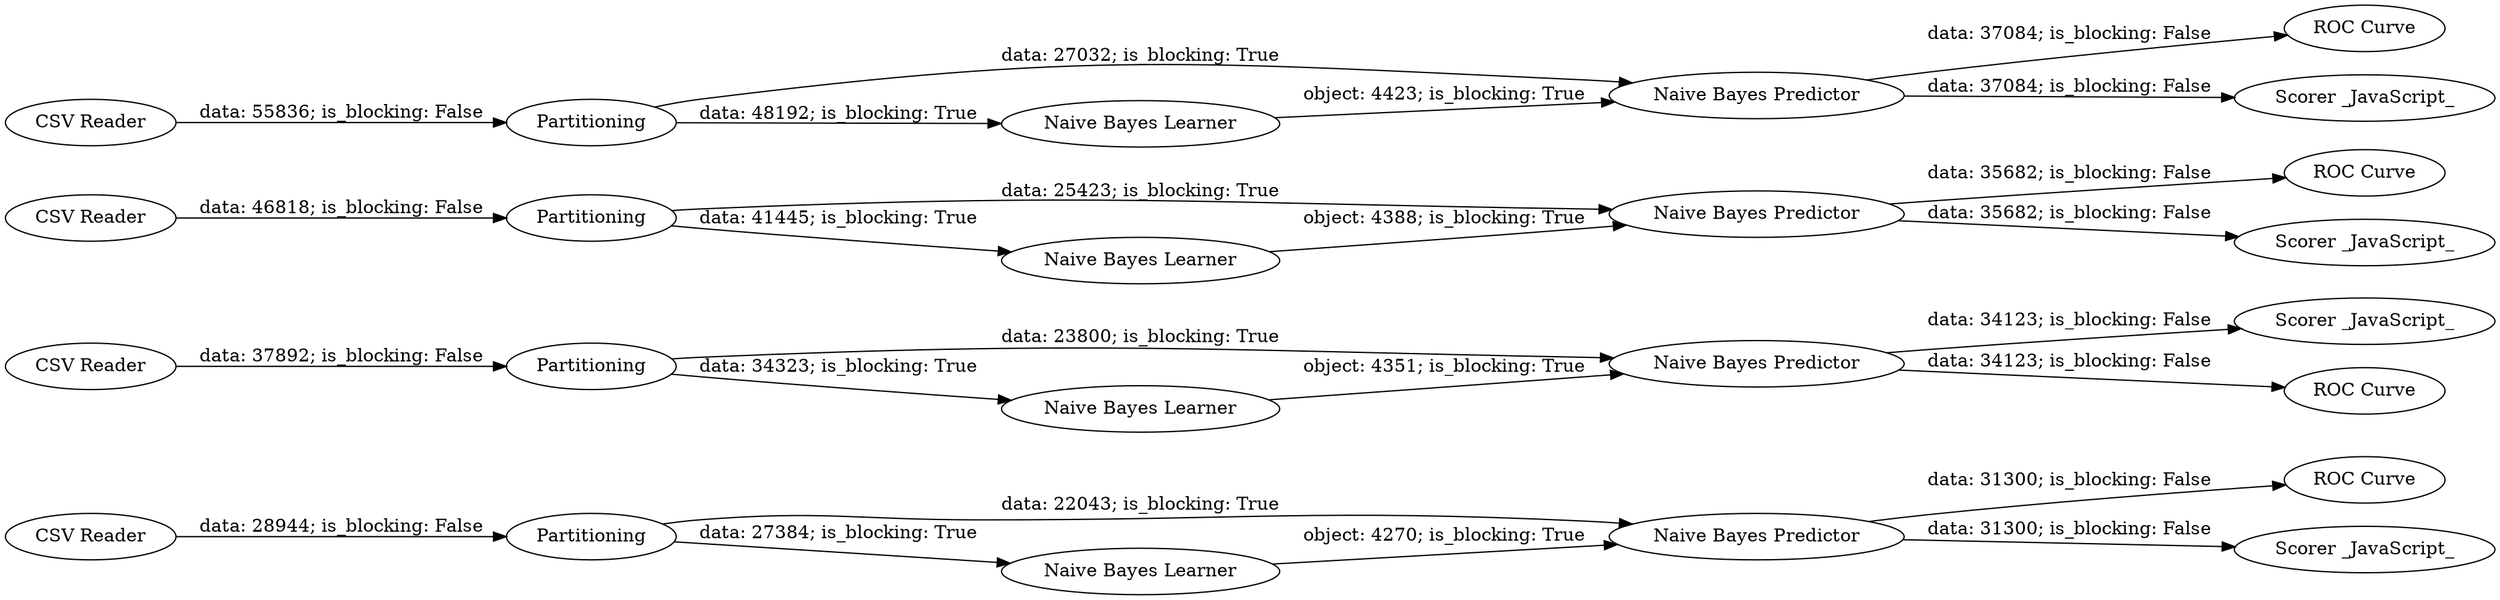 digraph {
	"-8589417830283024507_68" [label="ROC Curve"]
	"-8589417830283024507_71" [label="CSV Reader"]
	"-8589417830283024507_78" [label="Naive Bayes Predictor"]
	"-8589417830283024507_80" [label="ROC Curve"]
	"-8589417830283024507_6" [label="Scorer _JavaScript_"]
	"-8589417830283024507_74" [label=Partitioning]
	"-8589417830283024507_88" [label="Naive Bayes Predictor"]
	"-8589417830283024507_82" [label="Scorer _JavaScript_"]
	"-8589417830283024507_83" [label="Naive Bayes Predictor"]
	"-8589417830283024507_77" [label="Scorer _JavaScript_"]
	"-8589417830283024507_81" [label="Naive Bayes Learner"]
	"-8589417830283024507_70" [label="CSV Reader"]
	"-8589417830283024507_73" [label="CSV Reader"]
	"-8589417830283024507_85" [label="ROC Curve"]
	"-8589417830283024507_4" [label="Naive Bayes Predictor"]
	"-8589417830283024507_76" [label="Naive Bayes Learner"]
	"-8589417830283024507_87" [label="Scorer _JavaScript_"]
	"-8589417830283024507_75" [label="ROC Curve"]
	"-8589417830283024507_84" [label=Partitioning]
	"-8589417830283024507_86" [label="Naive Bayes Learner"]
	"-8589417830283024507_3" [label="Naive Bayes Learner"]
	"-8589417830283024507_2" [label=Partitioning]
	"-8589417830283024507_72" [label="CSV Reader"]
	"-8589417830283024507_79" [label=Partitioning]
	"-8589417830283024507_70" -> "-8589417830283024507_2" [label="data: 28944; is_blocking: False"]
	"-8589417830283024507_72" -> "-8589417830283024507_79" [label="data: 46818; is_blocking: False"]
	"-8589417830283024507_88" -> "-8589417830283024507_85" [label="data: 37084; is_blocking: False"]
	"-8589417830283024507_78" -> "-8589417830283024507_75" [label="data: 34123; is_blocking: False"]
	"-8589417830283024507_81" -> "-8589417830283024507_83" [label="object: 4388; is_blocking: True"]
	"-8589417830283024507_73" -> "-8589417830283024507_84" [label="data: 55836; is_blocking: False"]
	"-8589417830283024507_83" -> "-8589417830283024507_80" [label="data: 35682; is_blocking: False"]
	"-8589417830283024507_2" -> "-8589417830283024507_4" [label="data: 22043; is_blocking: True"]
	"-8589417830283024507_4" -> "-8589417830283024507_6" [label="data: 31300; is_blocking: False"]
	"-8589417830283024507_4" -> "-8589417830283024507_68" [label="data: 31300; is_blocking: False"]
	"-8589417830283024507_79" -> "-8589417830283024507_81" [label="data: 41445; is_blocking: True"]
	"-8589417830283024507_88" -> "-8589417830283024507_87" [label="data: 37084; is_blocking: False"]
	"-8589417830283024507_76" -> "-8589417830283024507_78" [label="object: 4351; is_blocking: True"]
	"-8589417830283024507_3" -> "-8589417830283024507_4" [label="object: 4270; is_blocking: True"]
	"-8589417830283024507_86" -> "-8589417830283024507_88" [label="object: 4423; is_blocking: True"]
	"-8589417830283024507_74" -> "-8589417830283024507_78" [label="data: 23800; is_blocking: True"]
	"-8589417830283024507_2" -> "-8589417830283024507_3" [label="data: 27384; is_blocking: True"]
	"-8589417830283024507_84" -> "-8589417830283024507_86" [label="data: 48192; is_blocking: True"]
	"-8589417830283024507_71" -> "-8589417830283024507_74" [label="data: 37892; is_blocking: False"]
	"-8589417830283024507_78" -> "-8589417830283024507_77" [label="data: 34123; is_blocking: False"]
	"-8589417830283024507_74" -> "-8589417830283024507_76" [label="data: 34323; is_blocking: True"]
	"-8589417830283024507_79" -> "-8589417830283024507_83" [label="data: 25423; is_blocking: True"]
	"-8589417830283024507_84" -> "-8589417830283024507_88" [label="data: 27032; is_blocking: True"]
	"-8589417830283024507_83" -> "-8589417830283024507_82" [label="data: 35682; is_blocking: False"]
	rankdir=LR
}
